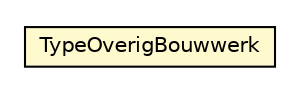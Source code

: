 #!/usr/local/bin/dot
#
# Class diagram 
# Generated by UMLGraph version R5_6-24-gf6e263 (http://www.umlgraph.org/)
#

digraph G {
	edge [fontname="Helvetica",fontsize=10,labelfontname="Helvetica",labelfontsize=10];
	node [fontname="Helvetica",fontsize=10,shape=plaintext];
	nodesep=0.25;
	ranksep=0.5;
	// nl.egem.stuf.sector.bg._0204.OBWKerngegevens.TypeOverigBouwwerk
	c137247 [label=<<table title="nl.egem.stuf.sector.bg._0204.OBWKerngegevens.TypeOverigBouwwerk" border="0" cellborder="1" cellspacing="0" cellpadding="2" port="p" bgcolor="lemonChiffon" href="./OBWKerngegevens.TypeOverigBouwwerk.html">
		<tr><td><table border="0" cellspacing="0" cellpadding="1">
<tr><td align="center" balign="center"> TypeOverigBouwwerk </td></tr>
		</table></td></tr>
		</table>>, URL="./OBWKerngegevens.TypeOverigBouwwerk.html", fontname="Helvetica", fontcolor="black", fontsize=10.0];
}

